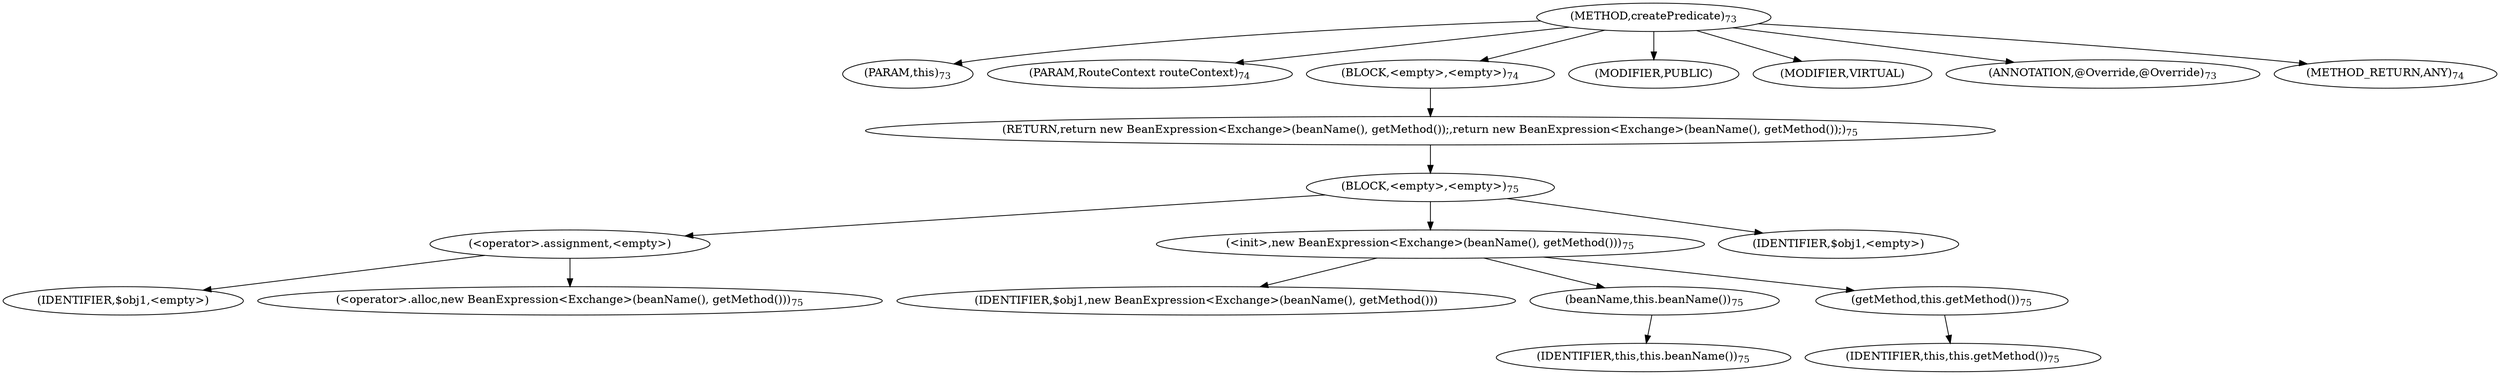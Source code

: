 digraph "createPredicate" {  
"110" [label = <(METHOD,createPredicate)<SUB>73</SUB>> ]
"14" [label = <(PARAM,this)<SUB>73</SUB>> ]
"111" [label = <(PARAM,RouteContext routeContext)<SUB>74</SUB>> ]
"112" [label = <(BLOCK,&lt;empty&gt;,&lt;empty&gt;)<SUB>74</SUB>> ]
"113" [label = <(RETURN,return new BeanExpression&lt;Exchange&gt;(beanName(), getMethod());,return new BeanExpression&lt;Exchange&gt;(beanName(), getMethod());)<SUB>75</SUB>> ]
"114" [label = <(BLOCK,&lt;empty&gt;,&lt;empty&gt;)<SUB>75</SUB>> ]
"115" [label = <(&lt;operator&gt;.assignment,&lt;empty&gt;)> ]
"116" [label = <(IDENTIFIER,$obj1,&lt;empty&gt;)> ]
"117" [label = <(&lt;operator&gt;.alloc,new BeanExpression&lt;Exchange&gt;(beanName(), getMethod()))<SUB>75</SUB>> ]
"118" [label = <(&lt;init&gt;,new BeanExpression&lt;Exchange&gt;(beanName(), getMethod()))<SUB>75</SUB>> ]
"119" [label = <(IDENTIFIER,$obj1,new BeanExpression&lt;Exchange&gt;(beanName(), getMethod()))> ]
"120" [label = <(beanName,this.beanName())<SUB>75</SUB>> ]
"13" [label = <(IDENTIFIER,this,this.beanName())<SUB>75</SUB>> ]
"121" [label = <(getMethod,this.getMethod())<SUB>75</SUB>> ]
"15" [label = <(IDENTIFIER,this,this.getMethod())<SUB>75</SUB>> ]
"122" [label = <(IDENTIFIER,$obj1,&lt;empty&gt;)> ]
"123" [label = <(MODIFIER,PUBLIC)> ]
"124" [label = <(MODIFIER,VIRTUAL)> ]
"125" [label = <(ANNOTATION,@Override,@Override)<SUB>73</SUB>> ]
"126" [label = <(METHOD_RETURN,ANY)<SUB>74</SUB>> ]
  "110" -> "14" 
  "110" -> "111" 
  "110" -> "112" 
  "110" -> "123" 
  "110" -> "124" 
  "110" -> "125" 
  "110" -> "126" 
  "112" -> "113" 
  "113" -> "114" 
  "114" -> "115" 
  "114" -> "118" 
  "114" -> "122" 
  "115" -> "116" 
  "115" -> "117" 
  "118" -> "119" 
  "118" -> "120" 
  "118" -> "121" 
  "120" -> "13" 
  "121" -> "15" 
}
